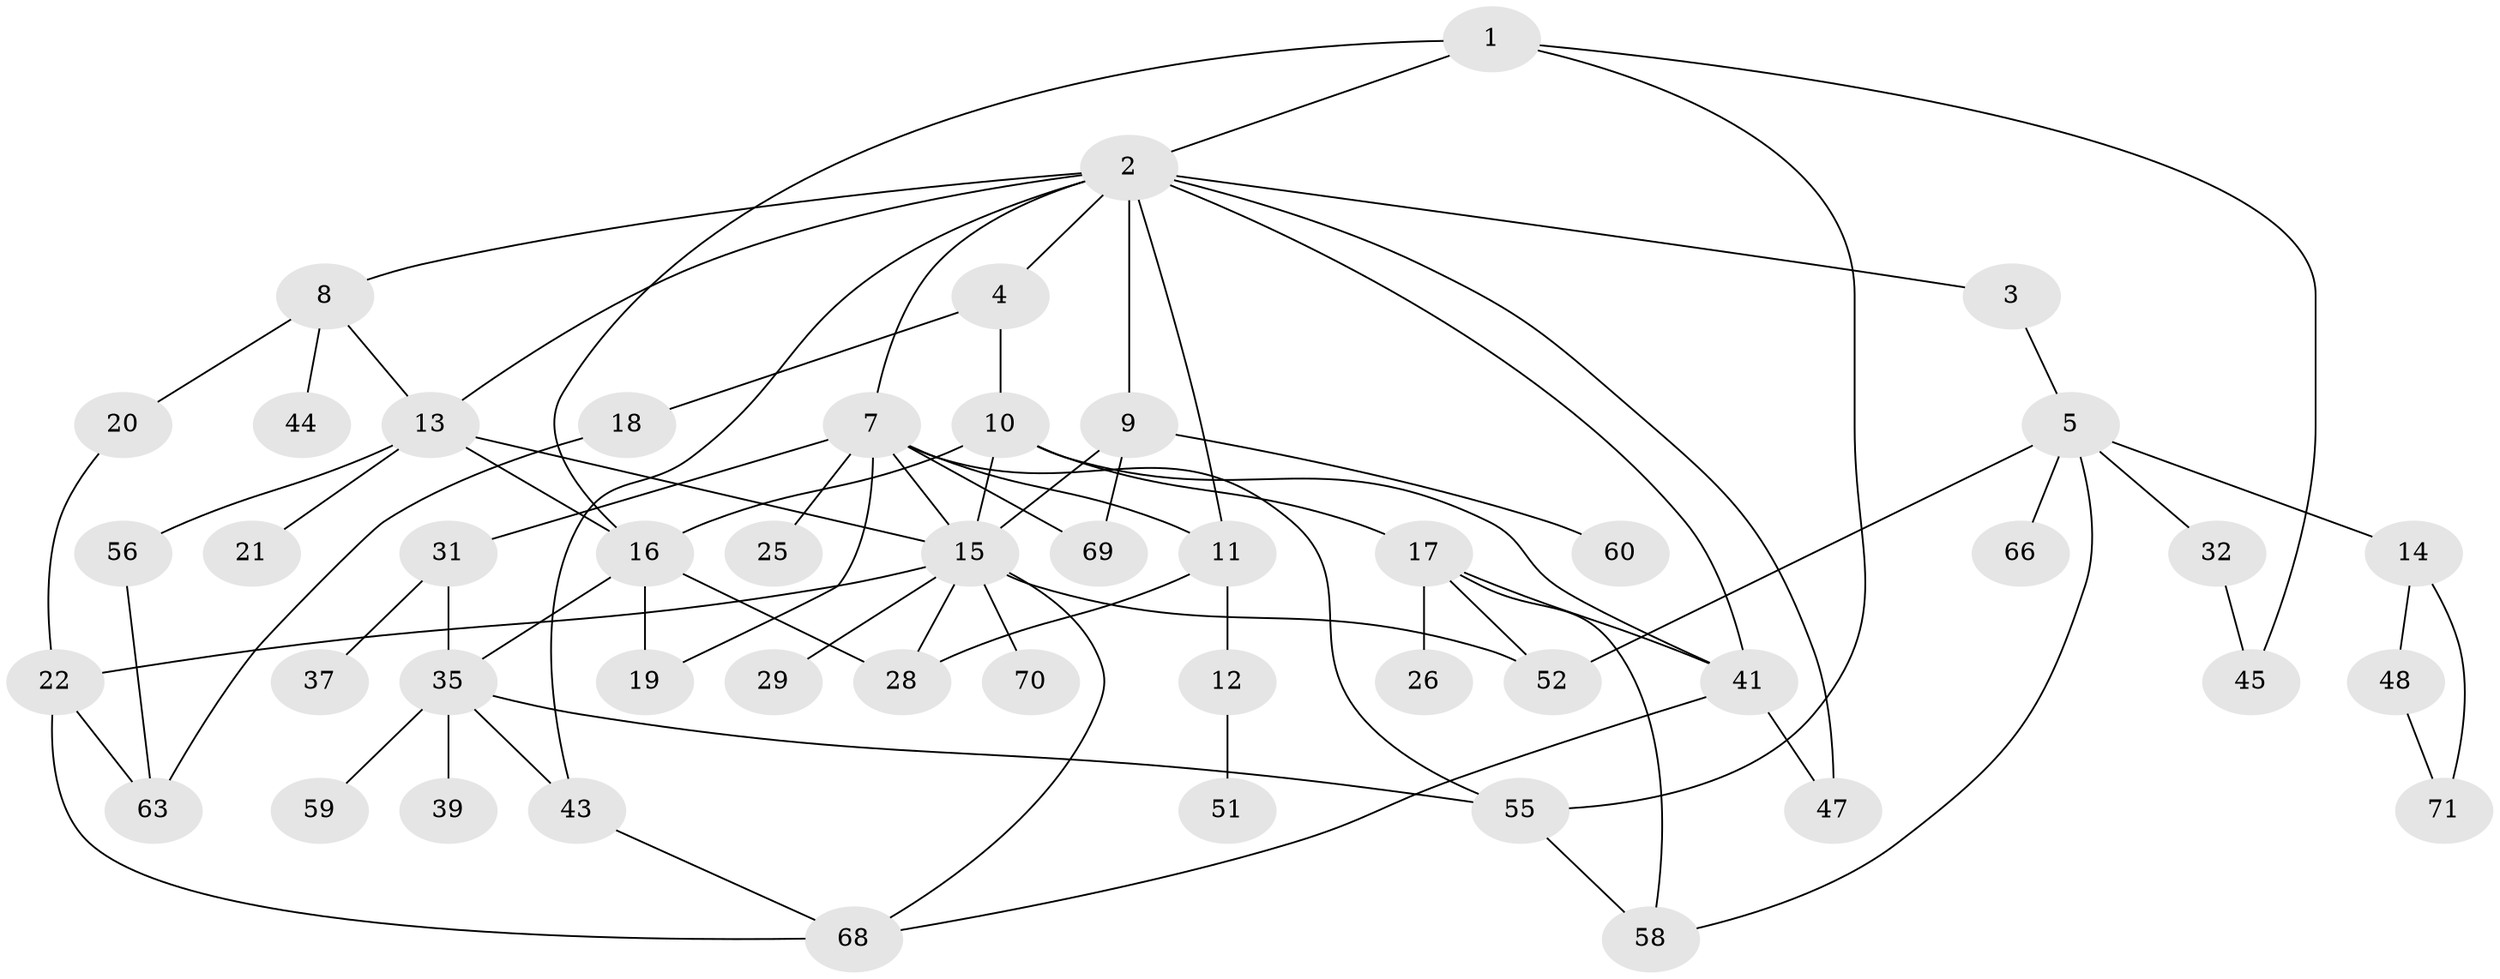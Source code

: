 // Generated by graph-tools (version 1.1) at 2025/23/03/03/25 07:23:33]
// undirected, 49 vertices, 78 edges
graph export_dot {
graph [start="1"]
  node [color=gray90,style=filled];
  1 [super="+46"];
  2 [super="+6"];
  3;
  4;
  5 [super="+64"];
  7 [super="+33"];
  8 [super="+54"];
  9 [super="+27"];
  10 [super="+67"];
  11 [super="+42"];
  12;
  13 [super="+50"];
  14 [super="+23"];
  15 [super="+24"];
  16 [super="+40"];
  17 [super="+30"];
  18 [super="+36"];
  19;
  20;
  21;
  22 [super="+53"];
  25;
  26;
  28;
  29;
  31;
  32 [super="+34"];
  35 [super="+38"];
  37;
  39;
  41 [super="+61"];
  43 [super="+57"];
  44 [super="+49"];
  45;
  47 [super="+72"];
  48;
  51;
  52;
  55 [super="+62"];
  56;
  58;
  59;
  60;
  63 [super="+65"];
  66;
  68;
  69;
  70;
  71;
  1 -- 2;
  1 -- 16;
  1 -- 45;
  1 -- 55;
  2 -- 3;
  2 -- 4;
  2 -- 7;
  2 -- 8;
  2 -- 9;
  2 -- 11;
  2 -- 13;
  2 -- 43;
  2 -- 41;
  2 -- 47;
  3 -- 5;
  4 -- 10;
  4 -- 18;
  5 -- 14;
  5 -- 32;
  5 -- 66;
  5 -- 58;
  5 -- 52;
  7 -- 19;
  7 -- 25;
  7 -- 31;
  7 -- 55;
  7 -- 69;
  7 -- 11;
  7 -- 15;
  8 -- 13;
  8 -- 20;
  8 -- 44;
  9 -- 60;
  9 -- 69;
  9 -- 15;
  10 -- 15;
  10 -- 17;
  10 -- 41;
  10 -- 16;
  11 -- 12;
  11 -- 28;
  12 -- 51;
  13 -- 21;
  13 -- 56;
  13 -- 15;
  13 -- 16;
  14 -- 48;
  14 -- 71;
  15 -- 28;
  15 -- 29;
  15 -- 68;
  15 -- 52;
  15 -- 70;
  15 -- 22;
  16 -- 19;
  16 -- 28;
  16 -- 35 [weight=2];
  17 -- 26;
  17 -- 58;
  17 -- 52;
  17 -- 41;
  18 -- 63;
  20 -- 22;
  22 -- 68;
  22 -- 63;
  31 -- 35;
  31 -- 37;
  32 -- 45;
  35 -- 43;
  35 -- 59;
  35 -- 55;
  35 -- 39;
  41 -- 47;
  41 -- 68;
  43 -- 68;
  48 -- 71;
  55 -- 58;
  56 -- 63;
}
